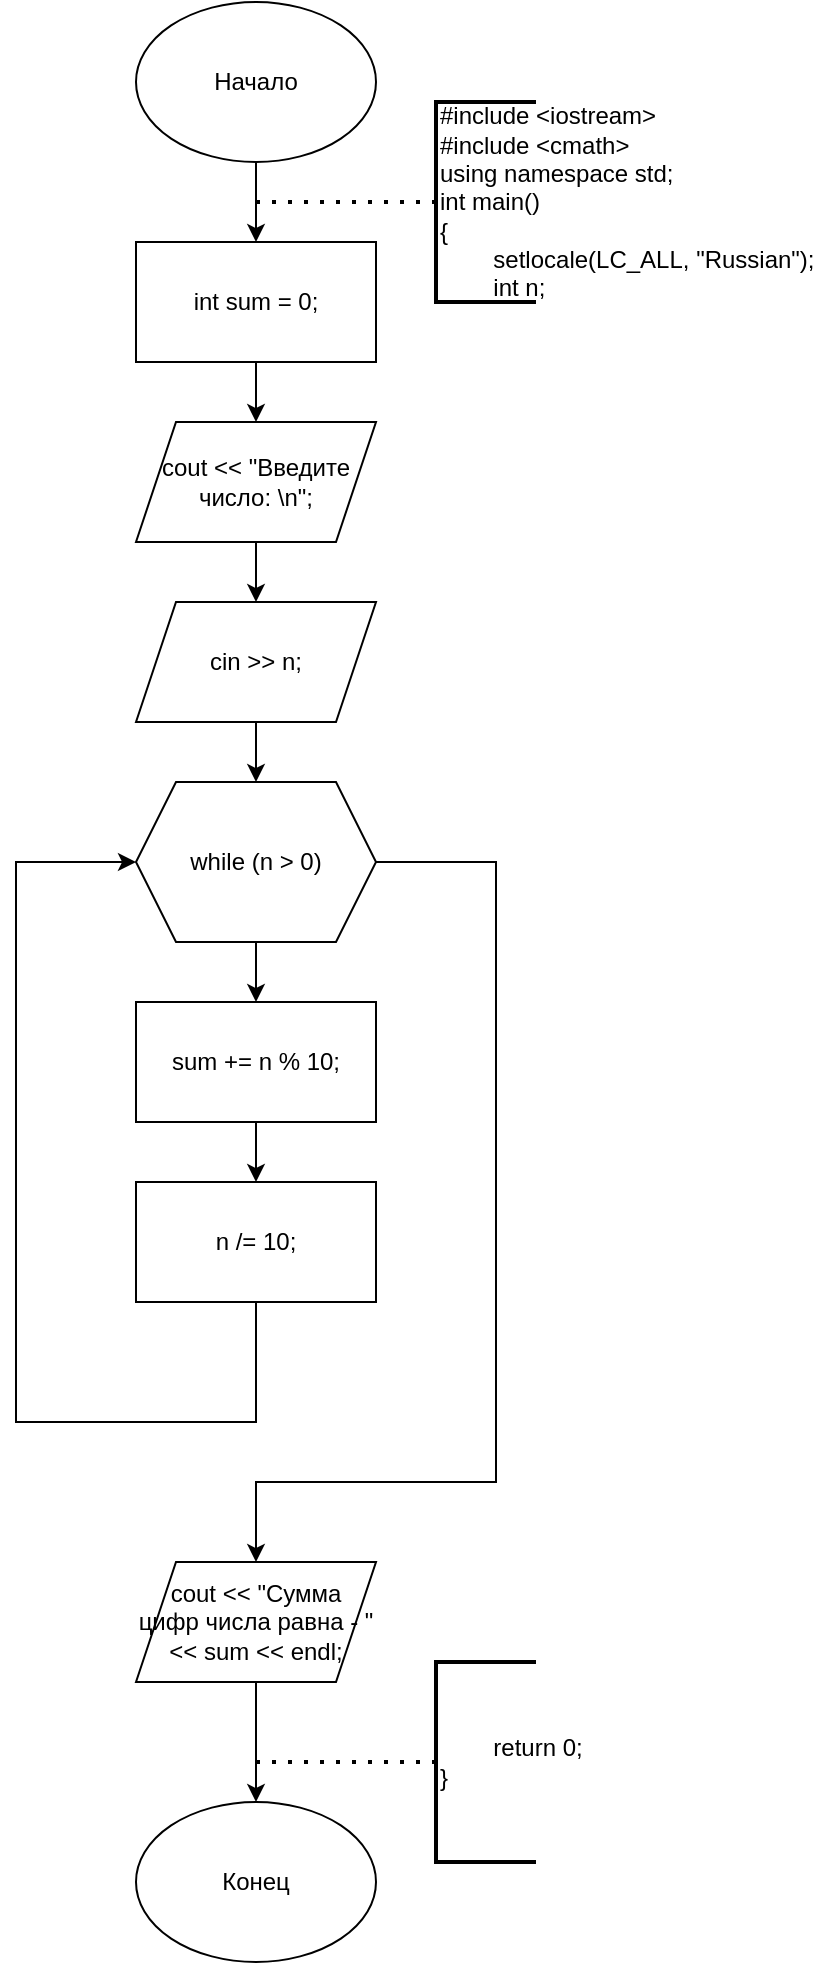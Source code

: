 <mxfile version="24.7.17">
  <diagram name="Страница — 1" id="tiCQUEXk2b8KjxH8DAyy">
    <mxGraphModel dx="472" dy="835" grid="1" gridSize="10" guides="1" tooltips="1" connect="1" arrows="1" fold="1" page="1" pageScale="1" pageWidth="827" pageHeight="1169" math="0" shadow="0">
      <root>
        <mxCell id="0" />
        <mxCell id="1" parent="0" />
        <mxCell id="Yg02ds8V_SWB7t8qFmQm-4" style="edgeStyle=orthogonalEdgeStyle;rounded=0;orthogonalLoop=1;jettySize=auto;html=1;exitX=0.5;exitY=1;exitDx=0;exitDy=0;entryX=0.5;entryY=0;entryDx=0;entryDy=0;" edge="1" parent="1" source="Yg02ds8V_SWB7t8qFmQm-1" target="Yg02ds8V_SWB7t8qFmQm-3">
          <mxGeometry relative="1" as="geometry" />
        </mxCell>
        <mxCell id="Yg02ds8V_SWB7t8qFmQm-1" value="Начало" style="ellipse;whiteSpace=wrap;html=1;" vertex="1" parent="1">
          <mxGeometry x="180" y="60" width="120" height="80" as="geometry" />
        </mxCell>
        <mxCell id="Yg02ds8V_SWB7t8qFmQm-9" style="edgeStyle=orthogonalEdgeStyle;rounded=0;orthogonalLoop=1;jettySize=auto;html=1;exitX=0.5;exitY=1;exitDx=0;exitDy=0;entryX=0.5;entryY=0;entryDx=0;entryDy=0;" edge="1" parent="1" source="Yg02ds8V_SWB7t8qFmQm-3" target="Yg02ds8V_SWB7t8qFmQm-8">
          <mxGeometry relative="1" as="geometry" />
        </mxCell>
        <mxCell id="Yg02ds8V_SWB7t8qFmQm-3" value="int sum = 0;" style="rounded=0;whiteSpace=wrap;html=1;" vertex="1" parent="1">
          <mxGeometry x="180" y="180" width="120" height="60" as="geometry" />
        </mxCell>
        <mxCell id="Yg02ds8V_SWB7t8qFmQm-6" value="" style="endArrow=none;dashed=1;html=1;dashPattern=1 3;strokeWidth=2;rounded=0;" edge="1" parent="1" target="Yg02ds8V_SWB7t8qFmQm-7">
          <mxGeometry width="50" height="50" relative="1" as="geometry">
            <mxPoint x="240" y="160" as="sourcePoint" />
            <mxPoint x="240" y="160" as="targetPoint" />
          </mxGeometry>
        </mxCell>
        <mxCell id="Yg02ds8V_SWB7t8qFmQm-7" value="&lt;div&gt;#include &amp;lt;iostream&amp;gt;&lt;/div&gt;&lt;div&gt;#include &amp;lt;cmath&amp;gt;&lt;/div&gt;&lt;div&gt;using namespace std;&lt;/div&gt;&lt;div&gt;int main()&lt;/div&gt;&lt;div&gt;{&lt;/div&gt;&lt;div&gt;&lt;span style=&quot;white-space-collapse: collapse;&quot;&gt;&lt;span style=&quot;white-space-collapse: preserve;&quot;&gt;&#x9;&lt;/span&gt;setlocale(LC_ALL, &quot;Russian&quot;);&lt;/span&gt;&lt;/div&gt;&lt;div&gt;&lt;span style=&quot;white-space-collapse: collapse;&quot;&gt;&lt;span style=&quot;white-space-collapse: preserve;&quot;&gt;&#x9;&lt;/span&gt;int n;&lt;/span&gt;&lt;/div&gt;" style="strokeWidth=2;html=1;shape=mxgraph.flowchart.annotation_1;align=left;pointerEvents=1;" vertex="1" parent="1">
          <mxGeometry x="330" y="110" width="50" height="100" as="geometry" />
        </mxCell>
        <mxCell id="Yg02ds8V_SWB7t8qFmQm-11" style="edgeStyle=orthogonalEdgeStyle;rounded=0;orthogonalLoop=1;jettySize=auto;html=1;exitX=0.5;exitY=1;exitDx=0;exitDy=0;entryX=0.5;entryY=0;entryDx=0;entryDy=0;" edge="1" parent="1" source="Yg02ds8V_SWB7t8qFmQm-8" target="Yg02ds8V_SWB7t8qFmQm-10">
          <mxGeometry relative="1" as="geometry" />
        </mxCell>
        <mxCell id="Yg02ds8V_SWB7t8qFmQm-8" value="cout &amp;lt;&amp;lt; &quot;Введите число: \n&quot;;" style="shape=parallelogram;perimeter=parallelogramPerimeter;whiteSpace=wrap;html=1;fixedSize=1;" vertex="1" parent="1">
          <mxGeometry x="180" y="270" width="120" height="60" as="geometry" />
        </mxCell>
        <mxCell id="Yg02ds8V_SWB7t8qFmQm-13" style="edgeStyle=orthogonalEdgeStyle;rounded=0;orthogonalLoop=1;jettySize=auto;html=1;exitX=0.5;exitY=1;exitDx=0;exitDy=0;entryX=0.5;entryY=0;entryDx=0;entryDy=0;" edge="1" parent="1" source="Yg02ds8V_SWB7t8qFmQm-10" target="Yg02ds8V_SWB7t8qFmQm-12">
          <mxGeometry relative="1" as="geometry" />
        </mxCell>
        <mxCell id="Yg02ds8V_SWB7t8qFmQm-10" value="cin &amp;gt;&amp;gt; n;" style="shape=parallelogram;perimeter=parallelogramPerimeter;whiteSpace=wrap;html=1;fixedSize=1;" vertex="1" parent="1">
          <mxGeometry x="180" y="360" width="120" height="60" as="geometry" />
        </mxCell>
        <mxCell id="Yg02ds8V_SWB7t8qFmQm-15" style="edgeStyle=orthogonalEdgeStyle;rounded=0;orthogonalLoop=1;jettySize=auto;html=1;exitX=0.5;exitY=1;exitDx=0;exitDy=0;entryX=0.5;entryY=0;entryDx=0;entryDy=0;" edge="1" parent="1" source="Yg02ds8V_SWB7t8qFmQm-12" target="Yg02ds8V_SWB7t8qFmQm-14">
          <mxGeometry relative="1" as="geometry" />
        </mxCell>
        <mxCell id="Yg02ds8V_SWB7t8qFmQm-29" style="edgeStyle=orthogonalEdgeStyle;rounded=0;orthogonalLoop=1;jettySize=auto;html=1;exitX=1;exitY=0.5;exitDx=0;exitDy=0;" edge="1" parent="1" source="Yg02ds8V_SWB7t8qFmQm-12" target="Yg02ds8V_SWB7t8qFmQm-41">
          <mxGeometry relative="1" as="geometry">
            <mxPoint x="240" y="850" as="targetPoint" />
            <Array as="points">
              <mxPoint x="360" y="490" />
              <mxPoint x="360" y="800" />
              <mxPoint x="240" y="800" />
            </Array>
          </mxGeometry>
        </mxCell>
        <mxCell id="Yg02ds8V_SWB7t8qFmQm-12" value="while (n &amp;gt; 0)" style="shape=hexagon;perimeter=hexagonPerimeter2;whiteSpace=wrap;html=1;fixedSize=1;" vertex="1" parent="1">
          <mxGeometry x="180" y="450" width="120" height="80" as="geometry" />
        </mxCell>
        <mxCell id="Yg02ds8V_SWB7t8qFmQm-17" style="edgeStyle=orthogonalEdgeStyle;rounded=0;orthogonalLoop=1;jettySize=auto;html=1;exitX=0.5;exitY=1;exitDx=0;exitDy=0;entryX=0.5;entryY=0;entryDx=0;entryDy=0;" edge="1" parent="1" source="Yg02ds8V_SWB7t8qFmQm-14">
          <mxGeometry relative="1" as="geometry">
            <mxPoint x="240" y="650" as="targetPoint" />
          </mxGeometry>
        </mxCell>
        <mxCell id="Yg02ds8V_SWB7t8qFmQm-14" value="sum += n % 10;" style="rounded=0;whiteSpace=wrap;html=1;" vertex="1" parent="1">
          <mxGeometry x="180" y="560" width="120" height="60" as="geometry" />
        </mxCell>
        <mxCell id="Yg02ds8V_SWB7t8qFmQm-33" value="Конец" style="ellipse;whiteSpace=wrap;html=1;" vertex="1" parent="1">
          <mxGeometry x="180" y="960" width="120" height="80" as="geometry" />
        </mxCell>
        <mxCell id="Yg02ds8V_SWB7t8qFmQm-37" value="" style="endArrow=none;dashed=1;html=1;dashPattern=1 3;strokeWidth=2;rounded=0;" edge="1" parent="1" target="Yg02ds8V_SWB7t8qFmQm-38">
          <mxGeometry width="50" height="50" relative="1" as="geometry">
            <mxPoint x="240" y="940" as="sourcePoint" />
            <mxPoint x="240" y="940" as="targetPoint" />
          </mxGeometry>
        </mxCell>
        <mxCell id="Yg02ds8V_SWB7t8qFmQm-38" value="&lt;div&gt;&lt;span style=&quot;white-space-collapse: collapse;&quot;&gt;&lt;span style=&quot;white-space-collapse: preserve;&quot;&gt;&#x9;&lt;/span&gt;return 0;&lt;/span&gt;&lt;/div&gt;&lt;div&gt;}&lt;/div&gt;" style="strokeWidth=2;html=1;shape=mxgraph.flowchart.annotation_1;align=left;pointerEvents=1;" vertex="1" parent="1">
          <mxGeometry x="330" y="890" width="50" height="100" as="geometry" />
        </mxCell>
        <mxCell id="Yg02ds8V_SWB7t8qFmQm-40" style="edgeStyle=orthogonalEdgeStyle;rounded=0;orthogonalLoop=1;jettySize=auto;html=1;exitX=0.5;exitY=1;exitDx=0;exitDy=0;entryX=0;entryY=0.5;entryDx=0;entryDy=0;" edge="1" parent="1" source="Yg02ds8V_SWB7t8qFmQm-39" target="Yg02ds8V_SWB7t8qFmQm-12">
          <mxGeometry relative="1" as="geometry">
            <Array as="points">
              <mxPoint x="240" y="770" />
              <mxPoint x="120" y="770" />
              <mxPoint x="120" y="490" />
            </Array>
          </mxGeometry>
        </mxCell>
        <mxCell id="Yg02ds8V_SWB7t8qFmQm-39" value="n /= 10;" style="rounded=0;whiteSpace=wrap;html=1;" vertex="1" parent="1">
          <mxGeometry x="180" y="650" width="120" height="60" as="geometry" />
        </mxCell>
        <mxCell id="Yg02ds8V_SWB7t8qFmQm-42" style="edgeStyle=orthogonalEdgeStyle;rounded=0;orthogonalLoop=1;jettySize=auto;html=1;exitX=0.5;exitY=1;exitDx=0;exitDy=0;entryX=0.5;entryY=0;entryDx=0;entryDy=0;" edge="1" parent="1" source="Yg02ds8V_SWB7t8qFmQm-41" target="Yg02ds8V_SWB7t8qFmQm-33">
          <mxGeometry relative="1" as="geometry" />
        </mxCell>
        <mxCell id="Yg02ds8V_SWB7t8qFmQm-41" value="cout &amp;lt;&amp;lt; &quot;Сумма цифр числа равна - &quot; &amp;lt;&amp;lt; sum &amp;lt;&amp;lt; endl;" style="shape=parallelogram;perimeter=parallelogramPerimeter;whiteSpace=wrap;html=1;fixedSize=1;" vertex="1" parent="1">
          <mxGeometry x="180" y="840" width="120" height="60" as="geometry" />
        </mxCell>
      </root>
    </mxGraphModel>
  </diagram>
</mxfile>
